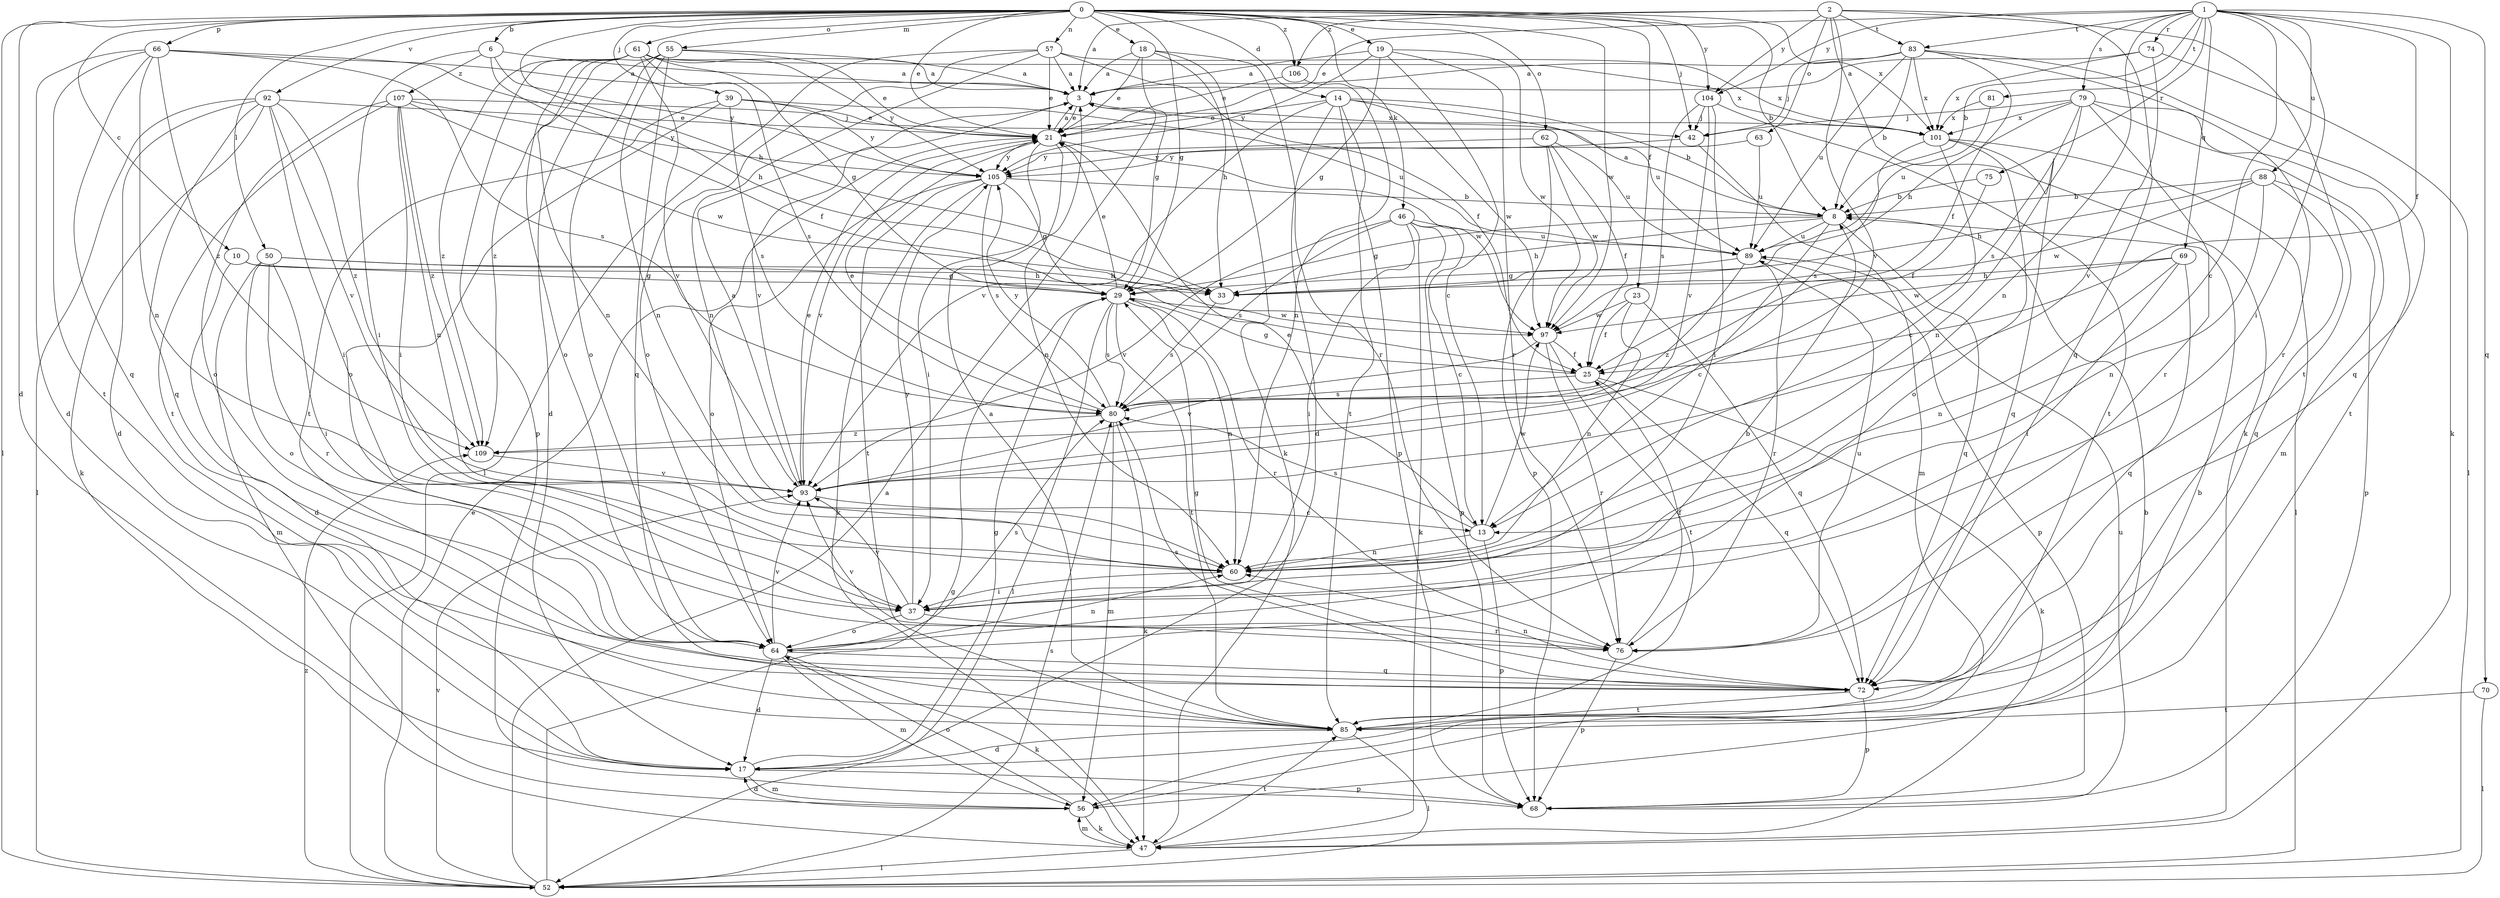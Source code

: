strict digraph  {
0;
1;
2;
3;
6;
8;
10;
13;
14;
17;
18;
19;
21;
23;
25;
29;
33;
37;
39;
42;
46;
47;
50;
52;
55;
56;
57;
60;
61;
62;
63;
64;
66;
68;
69;
70;
72;
74;
75;
76;
79;
80;
81;
83;
85;
88;
89;
92;
93;
97;
101;
104;
105;
106;
107;
109;
0 -> 6  [label=b];
0 -> 8  [label=b];
0 -> 10  [label=c];
0 -> 14  [label=d];
0 -> 17  [label=d];
0 -> 18  [label=e];
0 -> 19  [label=e];
0 -> 21  [label=e];
0 -> 23  [label=f];
0 -> 29  [label=g];
0 -> 33  [label=h];
0 -> 39  [label=j];
0 -> 42  [label=j];
0 -> 46  [label=k];
0 -> 50  [label=l];
0 -> 52  [label=l];
0 -> 55  [label=m];
0 -> 57  [label=n];
0 -> 61  [label=o];
0 -> 62  [label=o];
0 -> 66  [label=p];
0 -> 92  [label=v];
0 -> 97  [label=w];
0 -> 101  [label=x];
0 -> 104  [label=y];
0 -> 106  [label=z];
1 -> 8  [label=b];
1 -> 13  [label=c];
1 -> 21  [label=e];
1 -> 25  [label=f];
1 -> 37  [label=i];
1 -> 47  [label=k];
1 -> 60  [label=n];
1 -> 69  [label=q];
1 -> 70  [label=q];
1 -> 74  [label=r];
1 -> 75  [label=r];
1 -> 79  [label=s];
1 -> 81  [label=t];
1 -> 83  [label=t];
1 -> 88  [label=u];
1 -> 104  [label=y];
2 -> 3  [label=a];
2 -> 47  [label=k];
2 -> 63  [label=o];
2 -> 72  [label=q];
2 -> 83  [label=t];
2 -> 85  [label=t];
2 -> 93  [label=v];
2 -> 104  [label=y];
2 -> 106  [label=z];
3 -> 21  [label=e];
3 -> 93  [label=v];
3 -> 101  [label=x];
6 -> 3  [label=a];
6 -> 25  [label=f];
6 -> 37  [label=i];
6 -> 105  [label=y];
6 -> 107  [label=z];
8 -> 3  [label=a];
8 -> 13  [label=c];
8 -> 29  [label=g];
8 -> 33  [label=h];
8 -> 72  [label=q];
8 -> 89  [label=u];
10 -> 17  [label=d];
10 -> 29  [label=g];
10 -> 33  [label=h];
13 -> 21  [label=e];
13 -> 60  [label=n];
13 -> 68  [label=p];
13 -> 80  [label=s];
13 -> 97  [label=w];
14 -> 8  [label=b];
14 -> 17  [label=d];
14 -> 21  [label=e];
14 -> 68  [label=p];
14 -> 85  [label=t];
14 -> 89  [label=u];
14 -> 93  [label=v];
14 -> 97  [label=w];
17 -> 8  [label=b];
17 -> 29  [label=g];
17 -> 56  [label=m];
17 -> 68  [label=p];
18 -> 3  [label=a];
18 -> 21  [label=e];
18 -> 29  [label=g];
18 -> 33  [label=h];
18 -> 47  [label=k];
18 -> 76  [label=r];
19 -> 3  [label=a];
19 -> 13  [label=c];
19 -> 29  [label=g];
19 -> 76  [label=r];
19 -> 97  [label=w];
19 -> 105  [label=y];
21 -> 3  [label=a];
21 -> 37  [label=i];
21 -> 60  [label=n];
21 -> 93  [label=v];
21 -> 97  [label=w];
21 -> 105  [label=y];
23 -> 25  [label=f];
23 -> 60  [label=n];
23 -> 72  [label=q];
23 -> 97  [label=w];
25 -> 29  [label=g];
25 -> 47  [label=k];
25 -> 72  [label=q];
25 -> 80  [label=s];
29 -> 21  [label=e];
29 -> 52  [label=l];
29 -> 60  [label=n];
29 -> 76  [label=r];
29 -> 80  [label=s];
29 -> 85  [label=t];
29 -> 97  [label=w];
33 -> 80  [label=s];
37 -> 64  [label=o];
37 -> 76  [label=r];
37 -> 93  [label=v];
37 -> 105  [label=y];
39 -> 21  [label=e];
39 -> 64  [label=o];
39 -> 80  [label=s];
39 -> 85  [label=t];
39 -> 89  [label=u];
39 -> 105  [label=y];
42 -> 56  [label=m];
42 -> 105  [label=y];
46 -> 13  [label=c];
46 -> 37  [label=i];
46 -> 47  [label=k];
46 -> 68  [label=p];
46 -> 80  [label=s];
46 -> 89  [label=u];
46 -> 93  [label=v];
47 -> 52  [label=l];
47 -> 56  [label=m];
47 -> 85  [label=t];
50 -> 29  [label=g];
50 -> 33  [label=h];
50 -> 37  [label=i];
50 -> 56  [label=m];
50 -> 64  [label=o];
50 -> 76  [label=r];
52 -> 3  [label=a];
52 -> 21  [label=e];
52 -> 29  [label=g];
52 -> 80  [label=s];
52 -> 93  [label=v];
52 -> 109  [label=z];
55 -> 3  [label=a];
55 -> 17  [label=d];
55 -> 21  [label=e];
55 -> 60  [label=n];
55 -> 64  [label=o];
55 -> 72  [label=q];
55 -> 109  [label=z];
56 -> 8  [label=b];
56 -> 17  [label=d];
56 -> 47  [label=k];
56 -> 64  [label=o];
57 -> 3  [label=a];
57 -> 21  [label=e];
57 -> 25  [label=f];
57 -> 52  [label=l];
57 -> 60  [label=n];
57 -> 64  [label=o];
57 -> 101  [label=x];
60 -> 37  [label=i];
61 -> 3  [label=a];
61 -> 29  [label=g];
61 -> 60  [label=n];
61 -> 64  [label=o];
61 -> 68  [label=p];
61 -> 80  [label=s];
61 -> 93  [label=v];
61 -> 101  [label=x];
61 -> 105  [label=y];
61 -> 109  [label=z];
62 -> 25  [label=f];
62 -> 68  [label=p];
62 -> 89  [label=u];
62 -> 97  [label=w];
62 -> 105  [label=y];
63 -> 89  [label=u];
63 -> 105  [label=y];
64 -> 8  [label=b];
64 -> 17  [label=d];
64 -> 47  [label=k];
64 -> 56  [label=m];
64 -> 60  [label=n];
64 -> 72  [label=q];
64 -> 80  [label=s];
64 -> 93  [label=v];
66 -> 3  [label=a];
66 -> 17  [label=d];
66 -> 33  [label=h];
66 -> 60  [label=n];
66 -> 72  [label=q];
66 -> 80  [label=s];
66 -> 85  [label=t];
66 -> 109  [label=z];
68 -> 89  [label=u];
69 -> 33  [label=h];
69 -> 37  [label=i];
69 -> 60  [label=n];
69 -> 72  [label=q];
69 -> 97  [label=w];
70 -> 52  [label=l];
70 -> 85  [label=t];
72 -> 29  [label=g];
72 -> 60  [label=n];
72 -> 68  [label=p];
72 -> 80  [label=s];
72 -> 85  [label=t];
74 -> 3  [label=a];
74 -> 52  [label=l];
74 -> 93  [label=v];
74 -> 101  [label=x];
75 -> 8  [label=b];
75 -> 25  [label=f];
76 -> 25  [label=f];
76 -> 68  [label=p];
76 -> 89  [label=u];
76 -> 93  [label=v];
79 -> 33  [label=h];
79 -> 42  [label=j];
79 -> 56  [label=m];
79 -> 60  [label=n];
79 -> 76  [label=r];
79 -> 80  [label=s];
79 -> 85  [label=t];
79 -> 101  [label=x];
80 -> 21  [label=e];
80 -> 47  [label=k];
80 -> 56  [label=m];
80 -> 105  [label=y];
80 -> 109  [label=z];
81 -> 89  [label=u];
81 -> 101  [label=x];
83 -> 3  [label=a];
83 -> 8  [label=b];
83 -> 25  [label=f];
83 -> 42  [label=j];
83 -> 72  [label=q];
83 -> 76  [label=r];
83 -> 89  [label=u];
83 -> 101  [label=x];
85 -> 3  [label=a];
85 -> 17  [label=d];
85 -> 52  [label=l];
88 -> 8  [label=b];
88 -> 33  [label=h];
88 -> 60  [label=n];
88 -> 68  [label=p];
88 -> 72  [label=q];
88 -> 97  [label=w];
89 -> 29  [label=g];
89 -> 68  [label=p];
89 -> 76  [label=r];
89 -> 109  [label=z];
92 -> 17  [label=d];
92 -> 21  [label=e];
92 -> 37  [label=i];
92 -> 47  [label=k];
92 -> 52  [label=l];
92 -> 72  [label=q];
92 -> 93  [label=v];
92 -> 109  [label=z];
93 -> 3  [label=a];
93 -> 13  [label=c];
93 -> 21  [label=e];
97 -> 25  [label=f];
97 -> 76  [label=r];
97 -> 85  [label=t];
97 -> 93  [label=v];
101 -> 13  [label=c];
101 -> 52  [label=l];
101 -> 64  [label=o];
101 -> 72  [label=q];
101 -> 80  [label=s];
104 -> 37  [label=i];
104 -> 42  [label=j];
104 -> 80  [label=s];
104 -> 85  [label=t];
104 -> 93  [label=v];
105 -> 8  [label=b];
105 -> 29  [label=g];
105 -> 47  [label=k];
105 -> 64  [label=o];
105 -> 80  [label=s];
105 -> 85  [label=t];
106 -> 21  [label=e];
106 -> 60  [label=n];
107 -> 37  [label=i];
107 -> 42  [label=j];
107 -> 60  [label=n];
107 -> 64  [label=o];
107 -> 85  [label=t];
107 -> 97  [label=w];
107 -> 105  [label=y];
107 -> 109  [label=z];
109 -> 93  [label=v];
}
